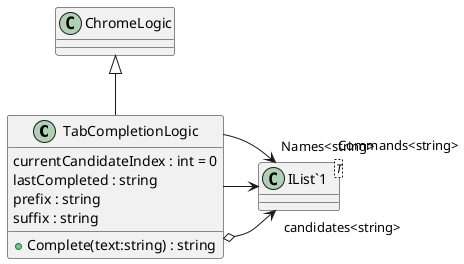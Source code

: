 @startuml
class TabCompletionLogic {
    currentCandidateIndex : int = 0
    lastCompleted : string
    prefix : string
    suffix : string
    + Complete(text:string) : string
}
class "IList`1"<T> {
}
ChromeLogic <|-- TabCompletionLogic
TabCompletionLogic o-> "candidates<string>" "IList`1"
TabCompletionLogic --> "Commands<string>" "IList`1"
TabCompletionLogic --> "Names<string>" "IList`1"
@enduml
